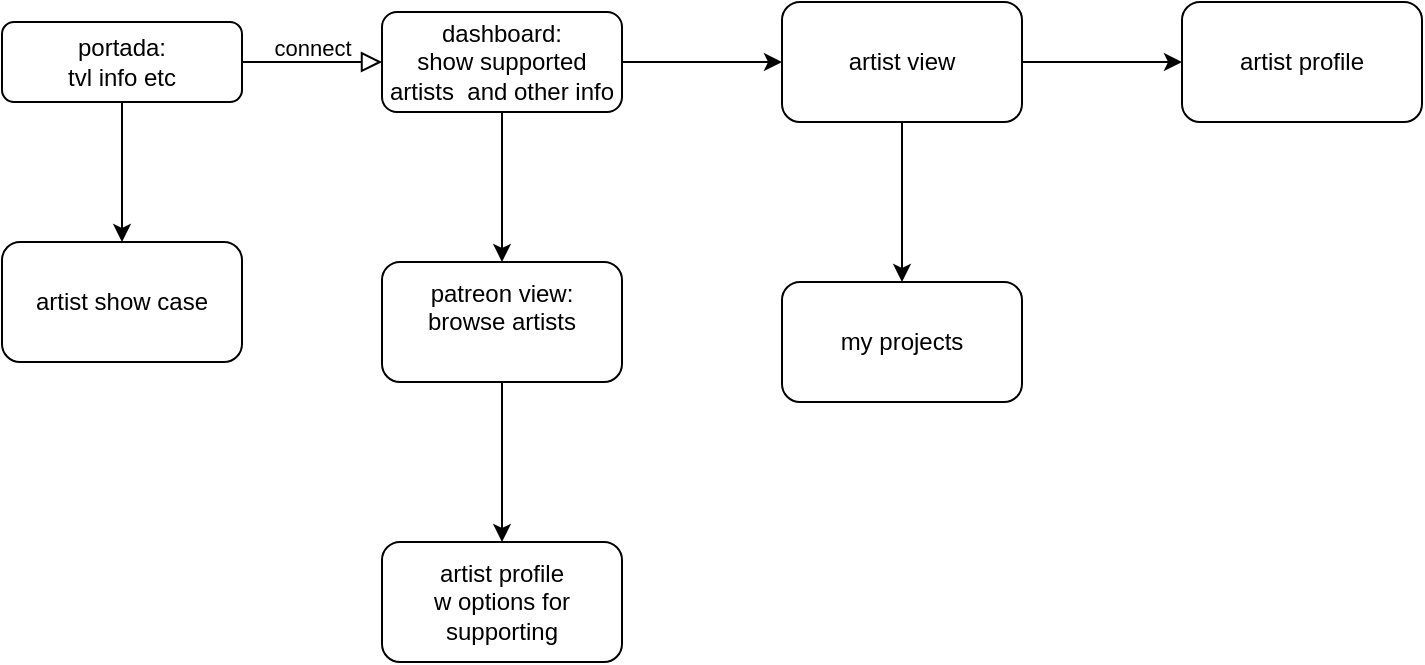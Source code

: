 <mxfile>
    <diagram id="C5RBs43oDa-KdzZeNtuy" name="Page-1">
        <mxGraphModel dx="1154" dy="700" grid="1" gridSize="10" guides="1" tooltips="1" connect="1" arrows="1" fold="1" page="1" pageScale="1" pageWidth="827" pageHeight="1169" math="0" shadow="0">
            <root>
                <mxCell id="WIyWlLk6GJQsqaUBKTNV-0"/>
                <mxCell id="WIyWlLk6GJQsqaUBKTNV-1" parent="WIyWlLk6GJQsqaUBKTNV-0"/>
                <mxCell id="WIyWlLk6GJQsqaUBKTNV-2" value="&lt;div&gt;connect&lt;/div&gt;&lt;div&gt;&lt;br&gt;&lt;/div&gt;" style="rounded=0;html=1;jettySize=auto;orthogonalLoop=1;fontSize=11;endArrow=block;endFill=0;endSize=8;strokeWidth=1;shadow=0;labelBackgroundColor=none;edgeStyle=orthogonalEdgeStyle;" parent="WIyWlLk6GJQsqaUBKTNV-1" source="WIyWlLk6GJQsqaUBKTNV-3" target="RCPCt4wHWAd6YYGige0x-2" edge="1">
                    <mxGeometry relative="1" as="geometry">
                        <mxPoint x="220" y="170" as="targetPoint"/>
                    </mxGeometry>
                </mxCell>
                <mxCell id="RCPCt4wHWAd6YYGige0x-15" value="" style="edgeStyle=orthogonalEdgeStyle;rounded=0;orthogonalLoop=1;jettySize=auto;html=1;" parent="WIyWlLk6GJQsqaUBKTNV-1" source="WIyWlLk6GJQsqaUBKTNV-3" target="RCPCt4wHWAd6YYGige0x-14" edge="1">
                    <mxGeometry relative="1" as="geometry"/>
                </mxCell>
                <mxCell id="WIyWlLk6GJQsqaUBKTNV-3" value="&lt;div&gt;portada: &lt;br&gt;&lt;/div&gt;&lt;div&gt;tvl info etc&lt;/div&gt;" style="rounded=1;whiteSpace=wrap;html=1;fontSize=12;glass=0;strokeWidth=1;shadow=0;" parent="WIyWlLk6GJQsqaUBKTNV-1" vertex="1">
                    <mxGeometry x="70" y="150" width="120" height="40" as="geometry"/>
                </mxCell>
                <mxCell id="RCPCt4wHWAd6YYGige0x-7" value="" style="edgeStyle=orthogonalEdgeStyle;rounded=0;orthogonalLoop=1;jettySize=auto;html=1;" parent="WIyWlLk6GJQsqaUBKTNV-1" source="RCPCt4wHWAd6YYGige0x-2" target="RCPCt4wHWAd6YYGige0x-3" edge="1">
                    <mxGeometry relative="1" as="geometry"/>
                </mxCell>
                <mxCell id="RCPCt4wHWAd6YYGige0x-9" value="" style="edgeStyle=orthogonalEdgeStyle;rounded=0;orthogonalLoop=1;jettySize=auto;html=1;" parent="WIyWlLk6GJQsqaUBKTNV-1" source="RCPCt4wHWAd6YYGige0x-2" target="RCPCt4wHWAd6YYGige0x-8" edge="1">
                    <mxGeometry relative="1" as="geometry"/>
                </mxCell>
                <mxCell id="RCPCt4wHWAd6YYGige0x-2" value="dashboard:&lt;br&gt;&lt;div&gt;show supported artists&amp;nbsp; and other info&lt;/div&gt;" style="rounded=1;whiteSpace=wrap;html=1;" parent="WIyWlLk6GJQsqaUBKTNV-1" vertex="1">
                    <mxGeometry x="260" y="145" width="120" height="50" as="geometry"/>
                </mxCell>
                <mxCell id="RCPCt4wHWAd6YYGige0x-6" value="" style="edgeStyle=orthogonalEdgeStyle;rounded=0;orthogonalLoop=1;jettySize=auto;html=1;" parent="WIyWlLk6GJQsqaUBKTNV-1" source="RCPCt4wHWAd6YYGige0x-3" target="RCPCt4wHWAd6YYGige0x-5" edge="1">
                    <mxGeometry relative="1" as="geometry"/>
                </mxCell>
                <mxCell id="RCPCt4wHWAd6YYGige0x-3" value="patreon view:&lt;br&gt;&lt;div&gt;browse artists&lt;/div&gt;&lt;div&gt;&lt;br&gt;&lt;/div&gt;" style="whiteSpace=wrap;html=1;rounded=1;" parent="WIyWlLk6GJQsqaUBKTNV-1" vertex="1">
                    <mxGeometry x="260" y="270" width="120" height="60" as="geometry"/>
                </mxCell>
                <mxCell id="RCPCt4wHWAd6YYGige0x-5" value="&lt;div&gt;artist profile&lt;/div&gt;&lt;div&gt;w options for supporting&lt;br&gt;&lt;/div&gt;" style="whiteSpace=wrap;html=1;rounded=1;" parent="WIyWlLk6GJQsqaUBKTNV-1" vertex="1">
                    <mxGeometry x="260" y="410" width="120" height="60" as="geometry"/>
                </mxCell>
                <mxCell id="RCPCt4wHWAd6YYGige0x-11" value="" style="edgeStyle=orthogonalEdgeStyle;rounded=0;orthogonalLoop=1;jettySize=auto;html=1;" parent="WIyWlLk6GJQsqaUBKTNV-1" source="RCPCt4wHWAd6YYGige0x-8" target="RCPCt4wHWAd6YYGige0x-10" edge="1">
                    <mxGeometry relative="1" as="geometry"/>
                </mxCell>
                <mxCell id="RCPCt4wHWAd6YYGige0x-13" value="" style="edgeStyle=orthogonalEdgeStyle;rounded=0;orthogonalLoop=1;jettySize=auto;html=1;" parent="WIyWlLk6GJQsqaUBKTNV-1" source="RCPCt4wHWAd6YYGige0x-8" target="RCPCt4wHWAd6YYGige0x-12" edge="1">
                    <mxGeometry relative="1" as="geometry"/>
                </mxCell>
                <mxCell id="RCPCt4wHWAd6YYGige0x-8" value="artist view" style="whiteSpace=wrap;html=1;rounded=1;" parent="WIyWlLk6GJQsqaUBKTNV-1" vertex="1">
                    <mxGeometry x="460" y="140" width="120" height="60" as="geometry"/>
                </mxCell>
                <mxCell id="RCPCt4wHWAd6YYGige0x-10" value="artist profile" style="whiteSpace=wrap;html=1;rounded=1;" parent="WIyWlLk6GJQsqaUBKTNV-1" vertex="1">
                    <mxGeometry x="660" y="140" width="120" height="60" as="geometry"/>
                </mxCell>
                <mxCell id="RCPCt4wHWAd6YYGige0x-12" value="my projects" style="whiteSpace=wrap;html=1;rounded=1;" parent="WIyWlLk6GJQsqaUBKTNV-1" vertex="1">
                    <mxGeometry x="460" y="280" width="120" height="60" as="geometry"/>
                </mxCell>
                <mxCell id="RCPCt4wHWAd6YYGige0x-14" value="artist show case" style="whiteSpace=wrap;html=1;rounded=1;glass=0;strokeWidth=1;shadow=0;" parent="WIyWlLk6GJQsqaUBKTNV-1" vertex="1">
                    <mxGeometry x="70" y="260" width="120" height="60" as="geometry"/>
                </mxCell>
            </root>
        </mxGraphModel>
    </diagram>
</mxfile>